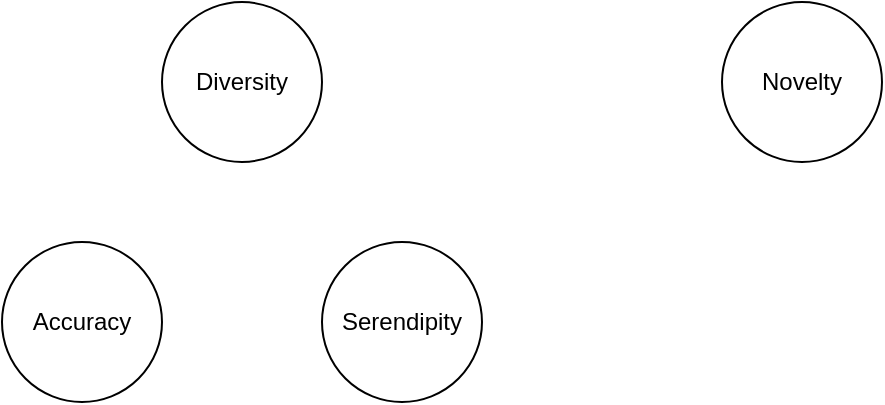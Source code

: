 <mxfile version="14.8.1" type="github">
  <diagram id="mGurxip0MNcLV6VDX0NP" name="Page-1">
    <mxGraphModel dx="1426" dy="769" grid="1" gridSize="10" guides="1" tooltips="1" connect="1" arrows="1" fold="1" page="1" pageScale="1" pageWidth="827" pageHeight="1169" math="0" shadow="0">
      <root>
        <mxCell id="0" />
        <mxCell id="1" parent="0" />
        <mxCell id="NfGhU0_NQNYTq940yXo8-1" value="Accuracy" style="ellipse;whiteSpace=wrap;html=1;aspect=fixed;" vertex="1" parent="1">
          <mxGeometry x="160" y="200" width="80" height="80" as="geometry" />
        </mxCell>
        <mxCell id="NfGhU0_NQNYTq940yXo8-2" value="Serendipity" style="ellipse;whiteSpace=wrap;html=1;aspect=fixed;" vertex="1" parent="1">
          <mxGeometry x="320" y="200" width="80" height="80" as="geometry" />
        </mxCell>
        <mxCell id="NfGhU0_NQNYTq940yXo8-3" value="Diversity" style="ellipse;whiteSpace=wrap;html=1;aspect=fixed;" vertex="1" parent="1">
          <mxGeometry x="240" y="80" width="80" height="80" as="geometry" />
        </mxCell>
        <mxCell id="NfGhU0_NQNYTq940yXo8-4" value="Novelty" style="ellipse;whiteSpace=wrap;html=1;aspect=fixed;" vertex="1" parent="1">
          <mxGeometry x="520" y="80" width="80" height="80" as="geometry" />
        </mxCell>
      </root>
    </mxGraphModel>
  </diagram>
</mxfile>
